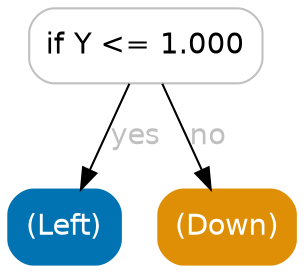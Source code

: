 digraph Tree {
	graph [bb="0,0,138,123"];
	node [color=gray,
		fillcolor=white,
		fontname=helvetica,
		label="\N",
		shape=box,
		style="filled, rounded"
	];
	edge [fontname=helvetica];
	0	[height=0.5,
		label="if Y <= 1.000",
		pos="66,105",
		width=1.5556];
	1	[color="#0173b2",
		fillcolor="#0173b2",
		fontcolor=white,
		height=0.5,
		label="(Left)",
		pos="27,18",
		width=0.75];
	0 -> 1	[fontcolor=gray,
		label=yes,
		lp="61.5,61.5",
		pos="e,34.88,36.175 58.108,86.799 52.663,74.932 45.32,58.928 39.135,45.449"];
	2	[color="#de8f05",
		fillcolor="#de8f05",
		fontcolor=white,
		height=0.5,
		label="(Down)",
		pos="105,18",
		width=0.91667];
	0 -> 2	[fontcolor=gray,
		label=no,
		lp="96,61.5",
		pos="e,97.12,36.175 73.892,86.799 79.337,74.932 86.68,58.928 92.865,45.449"];
}
